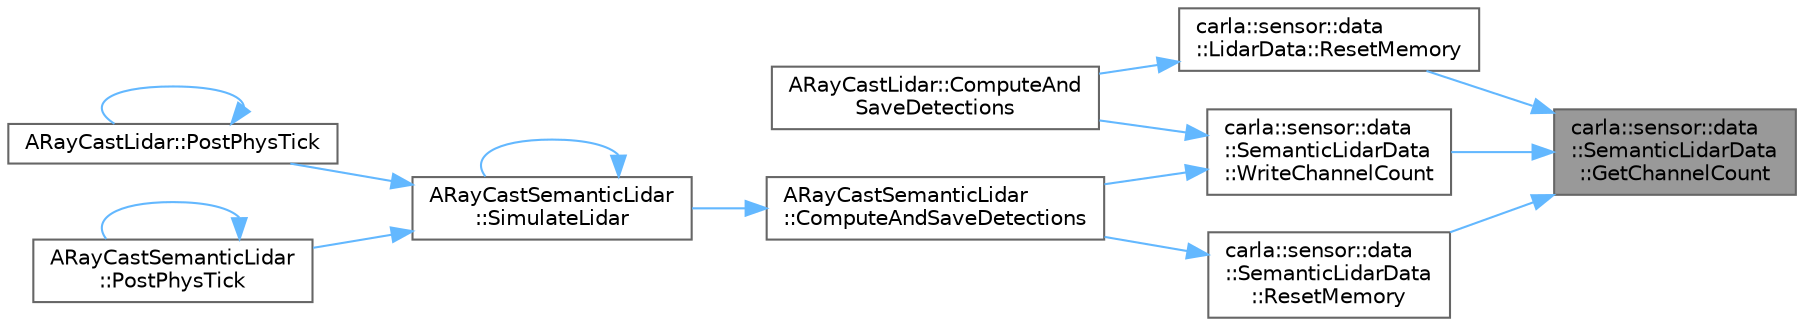 digraph "carla::sensor::data::SemanticLidarData::GetChannelCount"
{
 // INTERACTIVE_SVG=YES
 // LATEX_PDF_SIZE
  bgcolor="transparent";
  edge [fontname=Helvetica,fontsize=10,labelfontname=Helvetica,labelfontsize=10];
  node [fontname=Helvetica,fontsize=10,shape=box,height=0.2,width=0.4];
  rankdir="RL";
  Node1 [id="Node000001",label="carla::sensor::data\l::SemanticLidarData\l::GetChannelCount",height=0.2,width=0.4,color="gray40", fillcolor="grey60", style="filled", fontcolor="black",tooltip=" "];
  Node1 -> Node2 [id="edge1_Node000001_Node000002",dir="back",color="steelblue1",style="solid",tooltip=" "];
  Node2 [id="Node000002",label="carla::sensor::data\l::LidarData::ResetMemory",height=0.2,width=0.4,color="grey40", fillcolor="white", style="filled",URL="$dd/da3/classcarla_1_1sensor_1_1data_1_1LidarData.html#a8b3186d7962d7b4acb620d20f774f70a",tooltip=" "];
  Node2 -> Node3 [id="edge2_Node000002_Node000003",dir="back",color="steelblue1",style="solid",tooltip=" "];
  Node3 [id="Node000003",label="ARayCastLidar::ComputeAnd\lSaveDetections",height=0.2,width=0.4,color="grey40", fillcolor="white", style="filled",URL="$d5/de4/classARayCastLidar.html#ae73bcd2ee46691bd0df561b33d0d17ba",tooltip="This method uses all the saved FHitResults, compute the RawDetections and then send it to the LidarDa..."];
  Node1 -> Node4 [id="edge3_Node000001_Node000004",dir="back",color="steelblue1",style="solid",tooltip=" "];
  Node4 [id="Node000004",label="carla::sensor::data\l::SemanticLidarData\l::ResetMemory",height=0.2,width=0.4,color="grey40", fillcolor="white", style="filled",URL="$d9/d27/classcarla_1_1sensor_1_1data_1_1SemanticLidarData.html#a23bc8131f054d14ec065d6df84c7c121",tooltip=" "];
  Node4 -> Node5 [id="edge4_Node000004_Node000005",dir="back",color="steelblue1",style="solid",tooltip=" "];
  Node5 [id="Node000005",label="ARayCastSemanticLidar\l::ComputeAndSaveDetections",height=0.2,width=0.4,color="grey40", fillcolor="white", style="filled",URL="$d8/d15/classARayCastSemanticLidar.html#a1ea2612be9cab1e5f6fedeb6ffc7c5f6",tooltip="This method uses all the saved FHitResults, compute the RawDetections and then send it to the LidarDa..."];
  Node5 -> Node6 [id="edge5_Node000005_Node000006",dir="back",color="steelblue1",style="solid",tooltip=" "];
  Node6 [id="Node000006",label="ARayCastSemanticLidar\l::SimulateLidar",height=0.2,width=0.4,color="grey40", fillcolor="white", style="filled",URL="$d8/d15/classARayCastSemanticLidar.html#a2ce1c9dce8ad65372bc7f4e2a19e0c28",tooltip="Updates LidarMeasurement with the points read in DeltaTime."];
  Node6 -> Node7 [id="edge6_Node000006_Node000007",dir="back",color="steelblue1",style="solid",tooltip=" "];
  Node7 [id="Node000007",label="ARayCastLidar::PostPhysTick",height=0.2,width=0.4,color="grey40", fillcolor="white", style="filled",URL="$d5/de4/classARayCastLidar.html#abfd04fd0fb58051afae805f0b94f5923",tooltip=" "];
  Node7 -> Node7 [id="edge7_Node000007_Node000007",dir="back",color="steelblue1",style="solid",tooltip=" "];
  Node6 -> Node8 [id="edge8_Node000006_Node000008",dir="back",color="steelblue1",style="solid",tooltip=" "];
  Node8 [id="Node000008",label="ARayCastSemanticLidar\l::PostPhysTick",height=0.2,width=0.4,color="grey40", fillcolor="white", style="filled",URL="$d8/d15/classARayCastSemanticLidar.html#a74775c31724f8cf3467765ae3583be5b",tooltip=" "];
  Node8 -> Node8 [id="edge9_Node000008_Node000008",dir="back",color="steelblue1",style="solid",tooltip=" "];
  Node6 -> Node6 [id="edge10_Node000006_Node000006",dir="back",color="steelblue1",style="solid",tooltip=" "];
  Node1 -> Node9 [id="edge11_Node000001_Node000009",dir="back",color="steelblue1",style="solid",tooltip=" "];
  Node9 [id="Node000009",label="carla::sensor::data\l::SemanticLidarData\l::WriteChannelCount",height=0.2,width=0.4,color="grey40", fillcolor="white", style="filled",URL="$d9/d27/classcarla_1_1sensor_1_1data_1_1SemanticLidarData.html#a0a138b447dea31ffa9256b2d2314d5f4",tooltip=" "];
  Node9 -> Node3 [id="edge12_Node000009_Node000003",dir="back",color="steelblue1",style="solid",tooltip=" "];
  Node9 -> Node5 [id="edge13_Node000009_Node000005",dir="back",color="steelblue1",style="solid",tooltip=" "];
}

